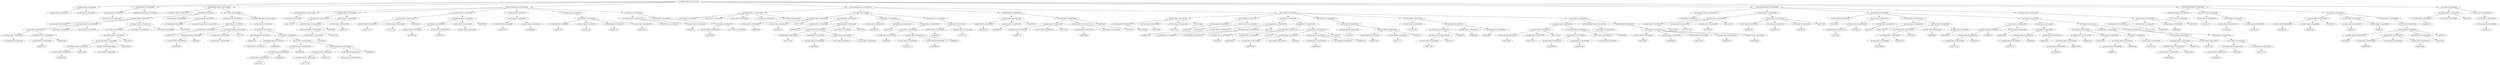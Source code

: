 strict digraph  {
<_ast.alias object at 0xa204e9a10>;
<_ast.alias object at 0xa204e9b50>;
<_ast.Import object at 0xa204e9ad0>;
<_ast.Store object at 0x10295c290>;
<_ast.Name object at 0xa204e9bd0>;
<_ast.NameConstant object at 0xa204e9b10>;
<_ast.Assign object at 0xa204e9a90>;
<_ast.arguments object at 0xa1a23e350>;
<_ast.And object at 0x10295ca90>;
<_ast.Load object at 0x10295c1d0>;
<_ast.Name object at 0xa204e9c10>;
<_ast.Name object at 0xa204e9c90>;
Load5509137;
<_ast.Attribute object at 0xa204e9d50>;
Load3622400;
<_ast.Call object at 0xa204e9cd0>;
<_ast.Gt object at 0x102961d90>;
<_ast.Num object at 0xa204e9dd0>;
<_ast.Compare object at 0xa204e9b90>;
<_ast.Name object at 0xa204e9e10>;
Load7086364;
<_ast.Attribute object at 0xa204e9ed0>;
Load1358746;
<_ast.Num object at 0xa204e9e90>;
<_ast.Index object at 0xa204e9f50>;
<_ast.Subscript object at 0xa204e9d90>;
Load7289950;
<_ast.Attribute object at 0xa204e9e50>;
Load2242634;
<_ast.Call object at 0xa204e9d10>;
<_ast.Eq object at 0x102961a90>;
<_ast.Str object at 0xa204e9fd0>;
<_ast.Compare object at 0xa26a51510>;
<_ast.BoolOp object at 0xa204e9c50>;
<_ast.Global object at 0xa1be944d0>;
<_ast.Name object at 0xa204e9f90>;
Store2042259;
<_ast.NameConstant object at 0xa2c513f50>;
<_ast.Assign object at 0xa204e9f10>;
<_ast.If object at 0xa1a22f550>;
<_ast.Name object at 0xa204cbf10>;
Load6613221;
<_ast.Name object at 0xa204cbe10>;
Load2958040;
<_ast.Attribute object at 0xa204cbe50>;
Load26399;
<_ast.Num object at 0xa204cbd90>;
<_ast.Index object at 0xa204cbdd0>;
<_ast.Subscript object at 0xa204cbe90>;
Load207739;
<_ast.Call object at 0xa204cbf50>;
<_ast.Expr object at 0xa204cbf90>;
<_ast.Name object at 0xa204cbcd0>;
Load6129339;
<_ast.Str object at 0xa204cbc10>;
<_ast.Attribute object at 0xa204cbc50>;
Load6886626;
<_ast.Name object at 0xa204cbb10>;
Load8124073;
<_ast.Attribute object at 0xa204cbb50>;
Load6868259;
<_ast.Attribute object at 0xa204cbb90>;
Load5653368;
<_ast.Name object at 0xa204cba50>;
Load7710792;
<_ast.Attribute object at 0xa204cba90>;
Load6362731;
<_ast.Num object at 0xa204cb990>;
<_ast.Index object at 0xa204cba10>;
<_ast.Subscript object at 0xa204cbad0>;
Load660845;
<_ast.Call object at 0xa204cbbd0>;
<_ast.Call object at 0xa204cbc90>;
<_ast.Call object at 0xa204cbd10>;
<_ast.Expr object at 0xa204cbd50>;
<_ast.ExceptHandler object at 0xa19173490>;
<_ast.Try object at 0xa204cbfd0>;
<_ast.FunctionDef object at 0xa1979bd90>;
<_ast.arg object at 0xa1780f490>;
<_ast.arguments object at 0xa1b707850>;
<_ast.Name object at 0xa204cb910>;
Store176978;
<_ast.Name object at 0xa204cb810>;
Load7069336;
<_ast.Attribute object at 0xa204cb850>;
Load3647500;
<_ast.Attribute object at 0xa204cb890>;
Load100489;
<_ast.Name object at 0xa204cb7d0>;
Load6512507;
<_ast.Call object at 0xa204cb8d0>;
<_ast.Assign object at 0xa204cb950>;
<_ast.Name object at 0xa204cb710>;
Store2225147;
<_ast.Name object at 0xa204cb6d0>;
Store2210446;
<_ast.Tuple object at 0xa204cb750>;
Store8906168;
<_ast.Name object at 0xa204cb650>;
Load3208208;
<_ast.Name object at 0xa204cb610>;
Load4430576;
<_ast.Call object at 0xa204cb690>;
<_ast.Num object at 0xa204cb550>;
<_ast.Slice object at 0xa204cb590>;
<_ast.Subscript object at 0xa20a1af10>;
Load2595938;
<_ast.Assign object at 0xa204cb790>;
<_ast.Name object at 0xa204cb490>;
Load5050973;
<_ast.Name object at 0xa204cb450>;
Load6406908;
<_ast.Call object at 0xa204cb4d0>;
<_ast.Expr object at 0xa204cb510>;
<_ast.Name object at 0xa204cb390>;
Load4415231;
<_ast.Name object at 0xa204cb350>;
Load5151162;
<_ast.Name object at 0xa204cb310>;
Load6657757;
<_ast.Name object at 0xa204cb2d0>;
Load4316632;
<_ast.Call object at 0xa204cb3d0>;
<_ast.Expr object at 0xa204cb410>;
<_ast.Not object at 0x1029617d0>;
<_ast.Name object at 0xa204cb210>;
Load48076;
<_ast.UnaryOp object at 0xa204cb250>;
<_ast.Name object at 0xa204cb190>;
Load7329483;
<_ast.Str object at 0xa204cb150>;
<_ast.Call object at 0xa204cb1d0>;
<_ast.Expr object at 0xa16bfed10>;
<_ast.If object at 0xa204cb290>;
<_ast.FunctionDef object at 0xa16e07bd0>;
<_ast.arg object at 0xa204cb090>;
<_ast.arg object at 0xa204cb050>;
<_ast.arg object at 0xa204e2f90>;
<_ast.arg object at 0xa204e2450>;
<_ast.Str object at 0xa204e2f10>;
<_ast.arguments object at 0xa204cb0d0>;
<_ast.Name object at 0xa204e2f50>;
Load9882809;
<_ast.Name object at 0xa204e2e10>;
Load3504425;
<_ast.BoolOp object at 0xa204e2e90>;
And5925756;
<_ast.Name object at 0xa204e2d90>;
Store9950751;
<_ast.Name object at 0xa204e2dd0>;
Load1748184;
<_ast.Add object at 0x10295cc90>;
<_ast.Name object at 0xa204e2d50>;
Load3504834;
<_ast.Str object at 0xa204e2c10>;
<_ast.Str object at 0xa204e2cd0>;
<_ast.IfExp object at 0xa204e2c90>;
<_ast.BinOp object at 0xa204e2d10>;
<_ast.Str object at 0xa1735ead0>;
<_ast.BinOp object at 0xa204e2e50>;
Add5066355;
<_ast.Assign object at 0xa204e2ed0>;
<_ast.Name object at 0xa204e2c50>;
Store9341738;
<_ast.Name object at 0xa204e2b10>;
Load4072623;
<_ast.Name object at 0xa204e2b50>;
Load2486870;
<_ast.Name object at 0xa204e2ad0>;
Load9126017;
<_ast.Name object at 0xa204e2990>;
Load8588055;
<_ast.BinOp object at 0xa204e2a10>;
Add3386011;
<_ast.Call object at 0xa204e2a90>;
<_ast.Expr object at 0xa204e2bd0>;
<_ast.For object at 0xa204e2b90>;
<_ast.Name object at 0xa204e29d0>;
Load6034880;
<_ast.Name object at 0xa204e2850>;
Load9417182;
<_ast.Call object at 0xa204e2910>;
<_ast.Expr object at 0xa204e2a50>;
<_ast.If object at 0xa204e2fd0>;
<_ast.Name object at 0xa204e28d0>;
Store3954774;
<_ast.Name object at 0xa204e2750>;
Store6981847;
<_ast.Tuple object at 0xa204e27d0>;
Store6432467;
<_ast.Name object at 0xa204e2790>;
Load6207161;
<_ast.Str object at 0xa204e2650>;
<_ast.BinOp object at 0xa204e26d0>;
Add5319310;
<_ast.Name object at 0xa204e25d0>;
Load8158609;
<_ast.Str object at 0xa204e2690>;
<_ast.BinOp object at 0xa204e2710>;
Add7549139;
<_ast.Tuple object at 0xa204e2810>;
Load6979883;
<_ast.Assign object at 0xa204e2950>;
<_ast.Name object at 0xa204e2410>;
Store7859406;
<_ast.Name object at 0xa204e2590>;
Store9363381;
<_ast.Name object at 0xa204e2390>;
Store9728979;
<_ast.Tuple object at 0xa204e2610>;
Store7420099;
<_ast.Name object at 0xa204e2310>;
Load92144;
<_ast.Name object at 0xa204e23d0>;
Load3430035;
<_ast.Call object at 0xa204e2510>;
<_ast.Name object at 0xa204e2210>;
Load5667528;
<_ast.USub object at 0x102961950>;
<_ast.Num object at 0xa204e2190>;
<_ast.UnaryOp object at 0xa204e22d0>;
<_ast.Compare object at 0xa204e2350>;
Eq6572090;
<_ast.Name object at 0xa204e21d0>;
Store35960;
<_ast.Name object at 0xa204e2050>;
Store3586451;
<_ast.Tuple object at 0xa204e2110>;
Store35233;
<_ast.Name object at 0xa204e5f90>;
Load3455682;
<_ast.Str object at 0xa204e5f50>;
<_ast.BinOp object at 0xa204e5fd0>;
Add9609756;
<_ast.Name object at 0xa204e5ed0>;
Load6452456;
<_ast.Str object at 0xa204e5e90>;
<_ast.BinOp object at 0xa204e5f10>;
Add8356738;
<_ast.Tuple object at 0xa204e2150>;
Load8284575;
<_ast.Assign object at 0xa204e2250>;
<_ast.If object at 0xa204e2290>;
<_ast.Name object at 0xa204e5dd0>;
Load6579442;
<_ast.Name object at 0xa204e5d50>;
Load4767681;
<_ast.Name object at 0xa204e5d10>;
Load771157;
<_ast.BinOp object at 0xa204e5d90>;
Add5104317;
<_ast.Call object at 0xa204e5e10>;
<_ast.Expr object at 0xa204e5e50>;
<_ast.Name object at 0xa204e5c90>;
Store3925143;
<_ast.Name object at 0xa204e5b90>;
Load9171487;
<_ast.Attribute object at 0xa204e5bd0>;
Load5104011;
<_ast.Attribute object at 0xa204e5c10>;
Load9819815;
<_ast.Name object at 0xa204e5b50>;
Load9006939;
<_ast.Name object at 0xa204e5b10>;
Load8770858;
<_ast.Call object at 0xa204e5c50>;
<_ast.Assign object at 0xa204e5cd0>;
<_ast.Name object at 0xa204e5a10>;
Store4079597;
<_ast.Name object at 0xa204e59d0>;
Store5242754;
<_ast.Tuple object at 0xa204e5a50>;
Store7527735;
<_ast.Name object at 0xa204e5910>;
Load9389579;
<_ast.Name object at 0xa204e5890>;
Load9281499;
<_ast.Call object at 0xa204e5950>;
<_ast.Num object at 0xa204e5810>;
<_ast.Slice object at 0xa204e5850>;
<_ast.Subscript object at 0xa204e5990>;
Load9903080;
<_ast.Assign object at 0xa204e5a90>;
<_ast.Pass object at 0xa204e5790>;
<_ast.ExceptHandler object at 0xa204e57d0>;
<_ast.Name object at 0xa204e56d0>;
Load7163424;
<_ast.Name object at 0xa204e5690>;
Load9698385;
<_ast.Name object at 0xa204e5650>;
Load6770442;
<_ast.Name object at 0xa204e5610>;
Load8240915;
<_ast.Name object at 0xa204e55d0>;
Load6556797;
<_ast.Call object at 0xa204e5710>;
<_ast.Expr object at 0xa204e5750>;
<_ast.Try object at 0xa204e5ad0>;
<_ast.For object at 0xa204e2550>;
<_ast.FunctionDef object at 0xa204cb110>;
<_ast.arg object at 0xa204e5510>;
<_ast.arguments object at 0xa204e5550>;
<_ast.Name object at 0xa204e5450>;
Store1342903;
<_ast.Name object at 0xa204e5410>;
Store7837769;
<_ast.Name object at 0xa204e53d0>;
Store4229075;
<_ast.Tuple object at 0xa204e5490>;
Store2435374;
<_ast.List object at 0xa204e5350>;
Load3800258;
<_ast.List object at 0xa204e5310>;
Load1887718;
<_ast.List object at 0xa204e52d0>;
Load8045721;
<_ast.Tuple object at 0xa204e5390>;
Load1717444;
<_ast.Assign object at 0xa204e54d0>;
<_ast.Name object at 0xa204e5250>;
Store2616020;
<_ast.Name object at 0xa204e5190>;
Load301363;
<_ast.Attribute object at 0xa204e51d0>;
Load1062374;
<_ast.Name object at 0xa204e5150>;
Load522537;
<_ast.Call object at 0xa204e5210>;
<_ast.Name object at 0xa204e50d0>;
Store7789549;
<_ast.Name object at 0xa204ecf90>;
Load4598034;
<_ast.Attribute object at 0xa204ecfd0>;
Load3197778;
<_ast.Attribute object at 0xa204e5050>;
Load5610539;
<_ast.Name object at 0xa204ecf50>;
Load6006938;
<_ast.Name object at 0xa204ecf10>;
Load7994938;
<_ast.Call object at 0xa204e5090>;
<_ast.Assign object at 0xa204e5110>;
<_ast.Name object at 0xa204ecdd0>;
Load3474143;
<_ast.Attribute object at 0xa204ece10>;
Load3102472;
<_ast.Attribute object at 0xa204ece50>;
Load6495575;
<_ast.Name object at 0xa204ecd90>;
Load8613408;
<_ast.Call object at 0xa204ece90>;
<_ast.Name object at 0xa204ecc90>;
Load5307274;
<_ast.Attribute object at 0xa204eccd0>;
Load5682976;
<_ast.Name object at 0xa204ecc50>;
Load5382931;
<_ast.Call object at 0xa204ecd10>;
<_ast.Expr object at 0xa204ecd50>;
<_ast.Name object at 0xa204ecb10>;
Load9463731;
<_ast.Attribute object at 0xa204ecb50>;
Load1955482;
<_ast.Attribute object at 0xa204ecb90>;
Load5891549;
<_ast.Name object at 0xa204ecad0>;
Load4201203;
<_ast.Call object at 0xa204ecbd0>;
<_ast.Name object at 0xa204ec9d0>;
Load86338;
<_ast.Attribute object at 0xa204eca10>;
Load4682055;
<_ast.Name object at 0xa204ec990>;
Load5911044;
<_ast.Call object at 0xa204eca50>;
<_ast.Expr object at 0xa204eca90>;
<_ast.Name object at 0xa204ec850>;
Load6187993;
<_ast.Attribute object at 0xa204ec890>;
Load2124316;
<_ast.Attribute object at 0xa204ec8d0>;
Load1072154;
<_ast.Name object at 0xa204ec810>;
Load8517102;
<_ast.Call object at 0xa204ec910>;
<_ast.Name object at 0xa204ec710>;
Load5869572;
<_ast.Attribute object at 0xa204ec750>;
Load7161007;
<_ast.Name object at 0xa204ec6d0>;
Load4270214;
<_ast.Call object at 0xa204ec790>;
<_ast.Expr object at 0xa204ec7d0>;
<_ast.If object at 0xa204ec950>;
<_ast.If object at 0xa204ecc10>;
<_ast.If object at 0xa204eced0>;
<_ast.For object at 0xa204e5290>;
<_ast.Name object at 0xa204ec610>;
Load714931;
<_ast.Name object at 0xa204ec5d0>;
Load6818406;
<_ast.Name object at 0xa204ec590>;
Load965099;
<_ast.Tuple object at 0xa204ec650>;
Load8256846;
<_ast.Return object at 0xa204ec690>;
<_ast.FunctionDef object at 0xa204e5590>;
<_ast.arg object at 0xa204ec4d0>;
<_ast.arguments object at 0xa204ec510>;
<_ast.Name object at 0xa204ec450>;
Store6333770;
<_ast.Name object at 0xa204ec3d0>;
Load1805467;
<_ast.Name object at 0xa204ec390>;
Load5925921;
<_ast.Call object at 0xa204ec410>;
<_ast.Assign object at 0xa204ec490>;
<_ast.Name object at 0xa204e9990>;
Store5699344;
<_ast.Name object at 0xa204e99d0>;
Store7924967;
<_ast.Tuple object at 0xa204e9a50>;
Store9854604;
<_ast.Name object at 0xa204e9950>;
Load848251;
<_ast.Name object at 0xa204e9850>;
Load6978541;
<_ast.Call object at 0xa204e9910>;
<_ast.Name object at 0xa204e9750>;
Load3263888;
<_ast.Name object at 0xa204e96d0>;
Load8595949;
<_ast.Sub object at 0x10295cd50>;
<_ast.Name object at 0xa204e9710>;
Load6154006;
<_ast.BinOp object at 0xa204e9790>;
<_ast.Name object at 0xa204e9650>;
Load725495;
<_ast.Tuple object at 0xa204e9810>;
Load6349710;
<_ast.Yield object at 0xa204e97d0>;
<_ast.Expr object at 0xa204e9890>;
<_ast.For object at 0xa1735ecd0>;
<_ast.FunctionDef object at 0xa204ec550>;
<_ast.Name object at 0xa204e9610>;
Load6842758;
<_ast.Str object at 0xa204e9510>;
<_ast.Compare object at 0xa204e95d0>;
Eq6447348;
<_ast.Name object at 0xa204e94d0>;
Load3675775;
<_ast.Call object at 0xa204e9490>;
<_ast.Expr object at 0xa204e9550>;
<_ast.If object at 0xa204e9690>;
<_ast.Module object at 0xa191722d0>;
<_ast.Import object at 0xa204e9ad0> -> <_ast.alias object at 0xa204e9a10>;
<_ast.Import object at 0xa204e9ad0> -> <_ast.alias object at 0xa204e9b50>;
<_ast.Name object at 0xa204e9bd0> -> <_ast.Store object at 0x10295c290>;
<_ast.Assign object at 0xa204e9a90> -> <_ast.Name object at 0xa204e9bd0>;
<_ast.Assign object at 0xa204e9a90> -> <_ast.NameConstant object at 0xa204e9b10>;
<_ast.Name object at 0xa204e9c10> -> <_ast.Load object at 0x10295c1d0>;
<_ast.Name object at 0xa204e9c90> -> Load5509137;
<_ast.Attribute object at 0xa204e9d50> -> <_ast.Name object at 0xa204e9c90>;
<_ast.Attribute object at 0xa204e9d50> -> Load3622400;
<_ast.Call object at 0xa204e9cd0> -> <_ast.Name object at 0xa204e9c10>;
<_ast.Call object at 0xa204e9cd0> -> <_ast.Attribute object at 0xa204e9d50>;
<_ast.Compare object at 0xa204e9b90> -> <_ast.Call object at 0xa204e9cd0>;
<_ast.Compare object at 0xa204e9b90> -> <_ast.Gt object at 0x102961d90>;
<_ast.Compare object at 0xa204e9b90> -> <_ast.Num object at 0xa204e9dd0>;
<_ast.Name object at 0xa204e9e10> -> Load7086364;
<_ast.Attribute object at 0xa204e9ed0> -> <_ast.Name object at 0xa204e9e10>;
<_ast.Attribute object at 0xa204e9ed0> -> Load1358746;
<_ast.Index object at 0xa204e9f50> -> <_ast.Num object at 0xa204e9e90>;
<_ast.Subscript object at 0xa204e9d90> -> <_ast.Attribute object at 0xa204e9ed0>;
<_ast.Subscript object at 0xa204e9d90> -> <_ast.Index object at 0xa204e9f50>;
<_ast.Subscript object at 0xa204e9d90> -> Load7289950;
<_ast.Attribute object at 0xa204e9e50> -> <_ast.Subscript object at 0xa204e9d90>;
<_ast.Attribute object at 0xa204e9e50> -> Load2242634;
<_ast.Call object at 0xa204e9d10> -> <_ast.Attribute object at 0xa204e9e50>;
<_ast.Compare object at 0xa26a51510> -> <_ast.Call object at 0xa204e9d10>;
<_ast.Compare object at 0xa26a51510> -> <_ast.Eq object at 0x102961a90>;
<_ast.Compare object at 0xa26a51510> -> <_ast.Str object at 0xa204e9fd0>;
<_ast.BoolOp object at 0xa204e9c50> -> <_ast.And object at 0x10295ca90>;
<_ast.BoolOp object at 0xa204e9c50> -> <_ast.Compare object at 0xa204e9b90>;
<_ast.BoolOp object at 0xa204e9c50> -> <_ast.Compare object at 0xa26a51510>;
<_ast.Name object at 0xa204e9f90> -> Store2042259;
<_ast.Assign object at 0xa204e9f10> -> <_ast.Name object at 0xa204e9f90>;
<_ast.Assign object at 0xa204e9f10> -> <_ast.NameConstant object at 0xa2c513f50>;
<_ast.If object at 0xa1a22f550> -> <_ast.BoolOp object at 0xa204e9c50>;
<_ast.If object at 0xa1a22f550> -> <_ast.Global object at 0xa1be944d0>;
<_ast.If object at 0xa1a22f550> -> <_ast.Assign object at 0xa204e9f10>;
<_ast.Name object at 0xa204cbf10> -> Load6613221;
<_ast.Name object at 0xa204cbe10> -> Load2958040;
<_ast.Attribute object at 0xa204cbe50> -> <_ast.Name object at 0xa204cbe10>;
<_ast.Attribute object at 0xa204cbe50> -> Load26399;
<_ast.Index object at 0xa204cbdd0> -> <_ast.Num object at 0xa204cbd90>;
<_ast.Subscript object at 0xa204cbe90> -> <_ast.Attribute object at 0xa204cbe50>;
<_ast.Subscript object at 0xa204cbe90> -> <_ast.Index object at 0xa204cbdd0>;
<_ast.Subscript object at 0xa204cbe90> -> Load207739;
<_ast.Call object at 0xa204cbf50> -> <_ast.Name object at 0xa204cbf10>;
<_ast.Call object at 0xa204cbf50> -> <_ast.Subscript object at 0xa204cbe90>;
<_ast.Expr object at 0xa204cbf90> -> <_ast.Call object at 0xa204cbf50>;
<_ast.Name object at 0xa204cbcd0> -> Load6129339;
<_ast.Attribute object at 0xa204cbc50> -> <_ast.Str object at 0xa204cbc10>;
<_ast.Attribute object at 0xa204cbc50> -> Load6886626;
<_ast.Name object at 0xa204cbb10> -> Load8124073;
<_ast.Attribute object at 0xa204cbb50> -> <_ast.Name object at 0xa204cbb10>;
<_ast.Attribute object at 0xa204cbb50> -> Load6868259;
<_ast.Attribute object at 0xa204cbb90> -> <_ast.Attribute object at 0xa204cbb50>;
<_ast.Attribute object at 0xa204cbb90> -> Load5653368;
<_ast.Name object at 0xa204cba50> -> Load7710792;
<_ast.Attribute object at 0xa204cba90> -> <_ast.Name object at 0xa204cba50>;
<_ast.Attribute object at 0xa204cba90> -> Load6362731;
<_ast.Index object at 0xa204cba10> -> <_ast.Num object at 0xa204cb990>;
<_ast.Subscript object at 0xa204cbad0> -> <_ast.Attribute object at 0xa204cba90>;
<_ast.Subscript object at 0xa204cbad0> -> <_ast.Index object at 0xa204cba10>;
<_ast.Subscript object at 0xa204cbad0> -> Load660845;
<_ast.Call object at 0xa204cbbd0> -> <_ast.Attribute object at 0xa204cbb90>;
<_ast.Call object at 0xa204cbbd0> -> <_ast.Subscript object at 0xa204cbad0>;
<_ast.Call object at 0xa204cbc90> -> <_ast.Attribute object at 0xa204cbc50>;
<_ast.Call object at 0xa204cbc90> -> <_ast.Call object at 0xa204cbbd0>;
<_ast.Call object at 0xa204cbd10> -> <_ast.Name object at 0xa204cbcd0>;
<_ast.Call object at 0xa204cbd10> -> <_ast.Call object at 0xa204cbc90>;
<_ast.Expr object at 0xa204cbd50> -> <_ast.Call object at 0xa204cbd10>;
<_ast.ExceptHandler object at 0xa19173490> -> <_ast.Expr object at 0xa204cbd50>;
<_ast.Try object at 0xa204cbfd0> -> <_ast.Expr object at 0xa204cbf90>;
<_ast.Try object at 0xa204cbfd0> -> <_ast.ExceptHandler object at 0xa19173490>;
<_ast.FunctionDef object at 0xa1979bd90> -> <_ast.arguments object at 0xa1a23e350>;
<_ast.FunctionDef object at 0xa1979bd90> -> <_ast.If object at 0xa1a22f550>;
<_ast.FunctionDef object at 0xa1979bd90> -> <_ast.Try object at 0xa204cbfd0>;
<_ast.arguments object at 0xa1b707850> -> <_ast.arg object at 0xa1780f490>;
<_ast.Name object at 0xa204cb910> -> Store176978;
<_ast.Name object at 0xa204cb810> -> Load7069336;
<_ast.Attribute object at 0xa204cb850> -> <_ast.Name object at 0xa204cb810>;
<_ast.Attribute object at 0xa204cb850> -> Load3647500;
<_ast.Attribute object at 0xa204cb890> -> <_ast.Attribute object at 0xa204cb850>;
<_ast.Attribute object at 0xa204cb890> -> Load100489;
<_ast.Name object at 0xa204cb7d0> -> Load6512507;
<_ast.Call object at 0xa204cb8d0> -> <_ast.Attribute object at 0xa204cb890>;
<_ast.Call object at 0xa204cb8d0> -> <_ast.Name object at 0xa204cb7d0>;
<_ast.Assign object at 0xa204cb950> -> <_ast.Name object at 0xa204cb910>;
<_ast.Assign object at 0xa204cb950> -> <_ast.Call object at 0xa204cb8d0>;
<_ast.Name object at 0xa204cb710> -> Store2225147;
<_ast.Name object at 0xa204cb6d0> -> Store2210446;
<_ast.Tuple object at 0xa204cb750> -> <_ast.Name object at 0xa204cb710>;
<_ast.Tuple object at 0xa204cb750> -> <_ast.Name object at 0xa204cb6d0>;
<_ast.Tuple object at 0xa204cb750> -> Store8906168;
<_ast.Name object at 0xa204cb650> -> Load3208208;
<_ast.Name object at 0xa204cb610> -> Load4430576;
<_ast.Call object at 0xa204cb690> -> <_ast.Name object at 0xa204cb650>;
<_ast.Call object at 0xa204cb690> -> <_ast.Name object at 0xa204cb610>;
<_ast.Slice object at 0xa204cb590> -> <_ast.Num object at 0xa204cb550>;
<_ast.Subscript object at 0xa20a1af10> -> <_ast.Call object at 0xa204cb690>;
<_ast.Subscript object at 0xa20a1af10> -> <_ast.Slice object at 0xa204cb590>;
<_ast.Subscript object at 0xa20a1af10> -> Load2595938;
<_ast.Assign object at 0xa204cb790> -> <_ast.Tuple object at 0xa204cb750>;
<_ast.Assign object at 0xa204cb790> -> <_ast.Subscript object at 0xa20a1af10>;
<_ast.Name object at 0xa204cb490> -> Load5050973;
<_ast.Name object at 0xa204cb450> -> Load6406908;
<_ast.Call object at 0xa204cb4d0> -> <_ast.Name object at 0xa204cb490>;
<_ast.Call object at 0xa204cb4d0> -> <_ast.Name object at 0xa204cb450>;
<_ast.Expr object at 0xa204cb510> -> <_ast.Call object at 0xa204cb4d0>;
<_ast.Name object at 0xa204cb390> -> Load4415231;
<_ast.Name object at 0xa204cb350> -> Load5151162;
<_ast.Name object at 0xa204cb310> -> Load6657757;
<_ast.Name object at 0xa204cb2d0> -> Load4316632;
<_ast.Call object at 0xa204cb3d0> -> <_ast.Name object at 0xa204cb390>;
<_ast.Call object at 0xa204cb3d0> -> <_ast.Name object at 0xa204cb350>;
<_ast.Call object at 0xa204cb3d0> -> <_ast.Name object at 0xa204cb310>;
<_ast.Call object at 0xa204cb3d0> -> <_ast.Name object at 0xa204cb2d0>;
<_ast.Expr object at 0xa204cb410> -> <_ast.Call object at 0xa204cb3d0>;
<_ast.Name object at 0xa204cb210> -> Load48076;
<_ast.UnaryOp object at 0xa204cb250> -> <_ast.Not object at 0x1029617d0>;
<_ast.UnaryOp object at 0xa204cb250> -> <_ast.Name object at 0xa204cb210>;
<_ast.Name object at 0xa204cb190> -> Load7329483;
<_ast.Call object at 0xa204cb1d0> -> <_ast.Name object at 0xa204cb190>;
<_ast.Call object at 0xa204cb1d0> -> <_ast.Str object at 0xa204cb150>;
<_ast.Expr object at 0xa16bfed10> -> <_ast.Call object at 0xa204cb1d0>;
<_ast.If object at 0xa204cb290> -> <_ast.UnaryOp object at 0xa204cb250>;
<_ast.If object at 0xa204cb290> -> <_ast.Expr object at 0xa16bfed10>;
<_ast.FunctionDef object at 0xa16e07bd0> -> <_ast.arguments object at 0xa1b707850>;
<_ast.FunctionDef object at 0xa16e07bd0> -> <_ast.Assign object at 0xa204cb950>;
<_ast.FunctionDef object at 0xa16e07bd0> -> <_ast.Assign object at 0xa204cb790>;
<_ast.FunctionDef object at 0xa16e07bd0> -> <_ast.Expr object at 0xa204cb510>;
<_ast.FunctionDef object at 0xa16e07bd0> -> <_ast.Expr object at 0xa204cb410>;
<_ast.FunctionDef object at 0xa16e07bd0> -> <_ast.If object at 0xa204cb290>;
<_ast.arguments object at 0xa204cb0d0> -> <_ast.arg object at 0xa204cb090>;
<_ast.arguments object at 0xa204cb0d0> -> <_ast.arg object at 0xa204cb050>;
<_ast.arguments object at 0xa204cb0d0> -> <_ast.arg object at 0xa204e2f90>;
<_ast.arguments object at 0xa204cb0d0> -> <_ast.arg object at 0xa204e2450>;
<_ast.arguments object at 0xa204cb0d0> -> <_ast.Str object at 0xa204e2f10>;
<_ast.Name object at 0xa204e2f50> -> Load9882809;
<_ast.Name object at 0xa204e2e10> -> Load3504425;
<_ast.BoolOp object at 0xa204e2e90> -> And5925756;
<_ast.BoolOp object at 0xa204e2e90> -> <_ast.Name object at 0xa204e2f50>;
<_ast.BoolOp object at 0xa204e2e90> -> <_ast.Name object at 0xa204e2e10>;
<_ast.Name object at 0xa204e2d90> -> Store9950751;
<_ast.Name object at 0xa204e2dd0> -> Load1748184;
<_ast.Name object at 0xa204e2d50> -> Load3504834;
<_ast.IfExp object at 0xa204e2c90> -> <_ast.Name object at 0xa204e2d50>;
<_ast.IfExp object at 0xa204e2c90> -> <_ast.Str object at 0xa204e2c10>;
<_ast.IfExp object at 0xa204e2c90> -> <_ast.Str object at 0xa204e2cd0>;
<_ast.BinOp object at 0xa204e2d10> -> <_ast.Name object at 0xa204e2dd0>;
<_ast.BinOp object at 0xa204e2d10> -> <_ast.Add object at 0x10295cc90>;
<_ast.BinOp object at 0xa204e2d10> -> <_ast.IfExp object at 0xa204e2c90>;
<_ast.BinOp object at 0xa204e2e50> -> <_ast.BinOp object at 0xa204e2d10>;
<_ast.BinOp object at 0xa204e2e50> -> Add5066355;
<_ast.BinOp object at 0xa204e2e50> -> <_ast.Str object at 0xa1735ead0>;
<_ast.Assign object at 0xa204e2ed0> -> <_ast.Name object at 0xa204e2d90>;
<_ast.Assign object at 0xa204e2ed0> -> <_ast.BinOp object at 0xa204e2e50>;
<_ast.Name object at 0xa204e2c50> -> Store9341738;
<_ast.Name object at 0xa204e2b10> -> Load4072623;
<_ast.Name object at 0xa204e2b50> -> Load2486870;
<_ast.Name object at 0xa204e2ad0> -> Load9126017;
<_ast.Name object at 0xa204e2990> -> Load8588055;
<_ast.BinOp object at 0xa204e2a10> -> <_ast.Name object at 0xa204e2ad0>;
<_ast.BinOp object at 0xa204e2a10> -> Add3386011;
<_ast.BinOp object at 0xa204e2a10> -> <_ast.Name object at 0xa204e2990>;
<_ast.Call object at 0xa204e2a90> -> <_ast.Name object at 0xa204e2b50>;
<_ast.Call object at 0xa204e2a90> -> <_ast.BinOp object at 0xa204e2a10>;
<_ast.Expr object at 0xa204e2bd0> -> <_ast.Call object at 0xa204e2a90>;
<_ast.For object at 0xa204e2b90> -> <_ast.Name object at 0xa204e2c50>;
<_ast.For object at 0xa204e2b90> -> <_ast.Name object at 0xa204e2b10>;
<_ast.For object at 0xa204e2b90> -> <_ast.Expr object at 0xa204e2bd0>;
<_ast.Name object at 0xa204e29d0> -> Load6034880;
<_ast.Name object at 0xa204e2850> -> Load9417182;
<_ast.Call object at 0xa204e2910> -> <_ast.Name object at 0xa204e29d0>;
<_ast.Call object at 0xa204e2910> -> <_ast.Name object at 0xa204e2850>;
<_ast.Expr object at 0xa204e2a50> -> <_ast.Call object at 0xa204e2910>;
<_ast.If object at 0xa204e2fd0> -> <_ast.BoolOp object at 0xa204e2e90>;
<_ast.If object at 0xa204e2fd0> -> <_ast.Assign object at 0xa204e2ed0>;
<_ast.If object at 0xa204e2fd0> -> <_ast.For object at 0xa204e2b90>;
<_ast.If object at 0xa204e2fd0> -> <_ast.Expr object at 0xa204e2a50>;
<_ast.Name object at 0xa204e28d0> -> Store3954774;
<_ast.Name object at 0xa204e2750> -> Store6981847;
<_ast.Tuple object at 0xa204e27d0> -> <_ast.Name object at 0xa204e28d0>;
<_ast.Tuple object at 0xa204e27d0> -> <_ast.Name object at 0xa204e2750>;
<_ast.Tuple object at 0xa204e27d0> -> Store6432467;
<_ast.Name object at 0xa204e2790> -> Load6207161;
<_ast.BinOp object at 0xa204e26d0> -> <_ast.Name object at 0xa204e2790>;
<_ast.BinOp object at 0xa204e26d0> -> Add5319310;
<_ast.BinOp object at 0xa204e26d0> -> <_ast.Str object at 0xa204e2650>;
<_ast.Name object at 0xa204e25d0> -> Load8158609;
<_ast.BinOp object at 0xa204e2710> -> <_ast.Name object at 0xa204e25d0>;
<_ast.BinOp object at 0xa204e2710> -> Add7549139;
<_ast.BinOp object at 0xa204e2710> -> <_ast.Str object at 0xa204e2690>;
<_ast.Tuple object at 0xa204e2810> -> <_ast.BinOp object at 0xa204e26d0>;
<_ast.Tuple object at 0xa204e2810> -> <_ast.BinOp object at 0xa204e2710>;
<_ast.Tuple object at 0xa204e2810> -> Load6979883;
<_ast.Assign object at 0xa204e2950> -> <_ast.Tuple object at 0xa204e27d0>;
<_ast.Assign object at 0xa204e2950> -> <_ast.Tuple object at 0xa204e2810>;
<_ast.Name object at 0xa204e2410> -> Store7859406;
<_ast.Name object at 0xa204e2590> -> Store9363381;
<_ast.Name object at 0xa204e2390> -> Store9728979;
<_ast.Tuple object at 0xa204e2610> -> <_ast.Name object at 0xa204e2410>;
<_ast.Tuple object at 0xa204e2610> -> <_ast.Name object at 0xa204e2590>;
<_ast.Tuple object at 0xa204e2610> -> <_ast.Name object at 0xa204e2390>;
<_ast.Tuple object at 0xa204e2610> -> Store7420099;
<_ast.Name object at 0xa204e2310> -> Load92144;
<_ast.Name object at 0xa204e23d0> -> Load3430035;
<_ast.Call object at 0xa204e2510> -> <_ast.Name object at 0xa204e2310>;
<_ast.Call object at 0xa204e2510> -> <_ast.Name object at 0xa204e23d0>;
<_ast.Name object at 0xa204e2210> -> Load5667528;
<_ast.UnaryOp object at 0xa204e22d0> -> <_ast.USub object at 0x102961950>;
<_ast.UnaryOp object at 0xa204e22d0> -> <_ast.Num object at 0xa204e2190>;
<_ast.Compare object at 0xa204e2350> -> <_ast.Name object at 0xa204e2210>;
<_ast.Compare object at 0xa204e2350> -> Eq6572090;
<_ast.Compare object at 0xa204e2350> -> <_ast.UnaryOp object at 0xa204e22d0>;
<_ast.Name object at 0xa204e21d0> -> Store35960;
<_ast.Name object at 0xa204e2050> -> Store3586451;
<_ast.Tuple object at 0xa204e2110> -> <_ast.Name object at 0xa204e21d0>;
<_ast.Tuple object at 0xa204e2110> -> <_ast.Name object at 0xa204e2050>;
<_ast.Tuple object at 0xa204e2110> -> Store35233;
<_ast.Name object at 0xa204e5f90> -> Load3455682;
<_ast.BinOp object at 0xa204e5fd0> -> <_ast.Name object at 0xa204e5f90>;
<_ast.BinOp object at 0xa204e5fd0> -> Add9609756;
<_ast.BinOp object at 0xa204e5fd0> -> <_ast.Str object at 0xa204e5f50>;
<_ast.Name object at 0xa204e5ed0> -> Load6452456;
<_ast.BinOp object at 0xa204e5f10> -> <_ast.Name object at 0xa204e5ed0>;
<_ast.BinOp object at 0xa204e5f10> -> Add8356738;
<_ast.BinOp object at 0xa204e5f10> -> <_ast.Str object at 0xa204e5e90>;
<_ast.Tuple object at 0xa204e2150> -> <_ast.BinOp object at 0xa204e5fd0>;
<_ast.Tuple object at 0xa204e2150> -> <_ast.BinOp object at 0xa204e5f10>;
<_ast.Tuple object at 0xa204e2150> -> Load8284575;
<_ast.Assign object at 0xa204e2250> -> <_ast.Tuple object at 0xa204e2110>;
<_ast.Assign object at 0xa204e2250> -> <_ast.Tuple object at 0xa204e2150>;
<_ast.If object at 0xa204e2290> -> <_ast.Compare object at 0xa204e2350>;
<_ast.If object at 0xa204e2290> -> <_ast.Assign object at 0xa204e2250>;
<_ast.Name object at 0xa204e5dd0> -> Load6579442;
<_ast.Name object at 0xa204e5d50> -> Load4767681;
<_ast.Name object at 0xa204e5d10> -> Load771157;
<_ast.BinOp object at 0xa204e5d90> -> <_ast.Name object at 0xa204e5d50>;
<_ast.BinOp object at 0xa204e5d90> -> Add5104317;
<_ast.BinOp object at 0xa204e5d90> -> <_ast.Name object at 0xa204e5d10>;
<_ast.Call object at 0xa204e5e10> -> <_ast.Name object at 0xa204e5dd0>;
<_ast.Call object at 0xa204e5e10> -> <_ast.BinOp object at 0xa204e5d90>;
<_ast.Expr object at 0xa204e5e50> -> <_ast.Call object at 0xa204e5e10>;
<_ast.Name object at 0xa204e5c90> -> Store3925143;
<_ast.Name object at 0xa204e5b90> -> Load9171487;
<_ast.Attribute object at 0xa204e5bd0> -> <_ast.Name object at 0xa204e5b90>;
<_ast.Attribute object at 0xa204e5bd0> -> Load5104011;
<_ast.Attribute object at 0xa204e5c10> -> <_ast.Attribute object at 0xa204e5bd0>;
<_ast.Attribute object at 0xa204e5c10> -> Load9819815;
<_ast.Name object at 0xa204e5b50> -> Load9006939;
<_ast.Name object at 0xa204e5b10> -> Load8770858;
<_ast.Call object at 0xa204e5c50> -> <_ast.Attribute object at 0xa204e5c10>;
<_ast.Call object at 0xa204e5c50> -> <_ast.Name object at 0xa204e5b50>;
<_ast.Call object at 0xa204e5c50> -> <_ast.Name object at 0xa204e5b10>;
<_ast.Assign object at 0xa204e5cd0> -> <_ast.Name object at 0xa204e5c90>;
<_ast.Assign object at 0xa204e5cd0> -> <_ast.Call object at 0xa204e5c50>;
<_ast.Name object at 0xa204e5a10> -> Store4079597;
<_ast.Name object at 0xa204e59d0> -> Store5242754;
<_ast.Tuple object at 0xa204e5a50> -> <_ast.Name object at 0xa204e5a10>;
<_ast.Tuple object at 0xa204e5a50> -> <_ast.Name object at 0xa204e59d0>;
<_ast.Tuple object at 0xa204e5a50> -> Store7527735;
<_ast.Name object at 0xa204e5910> -> Load9389579;
<_ast.Name object at 0xa204e5890> -> Load9281499;
<_ast.Call object at 0xa204e5950> -> <_ast.Name object at 0xa204e5910>;
<_ast.Call object at 0xa204e5950> -> <_ast.Name object at 0xa204e5890>;
<_ast.Slice object at 0xa204e5850> -> <_ast.Num object at 0xa204e5810>;
<_ast.Subscript object at 0xa204e5990> -> <_ast.Call object at 0xa204e5950>;
<_ast.Subscript object at 0xa204e5990> -> <_ast.Slice object at 0xa204e5850>;
<_ast.Subscript object at 0xa204e5990> -> Load9903080;
<_ast.Assign object at 0xa204e5a90> -> <_ast.Tuple object at 0xa204e5a50>;
<_ast.Assign object at 0xa204e5a90> -> <_ast.Subscript object at 0xa204e5990>;
<_ast.ExceptHandler object at 0xa204e57d0> -> <_ast.Pass object at 0xa204e5790>;
<_ast.Name object at 0xa204e56d0> -> Load7163424;
<_ast.Name object at 0xa204e5690> -> Load9698385;
<_ast.Name object at 0xa204e5650> -> Load6770442;
<_ast.Name object at 0xa204e5610> -> Load8240915;
<_ast.Name object at 0xa204e55d0> -> Load6556797;
<_ast.Call object at 0xa204e5710> -> <_ast.Name object at 0xa204e56d0>;
<_ast.Call object at 0xa204e5710> -> <_ast.Name object at 0xa204e5690>;
<_ast.Call object at 0xa204e5710> -> <_ast.Name object at 0xa204e5650>;
<_ast.Call object at 0xa204e5710> -> <_ast.Name object at 0xa204e5610>;
<_ast.Call object at 0xa204e5710> -> <_ast.Name object at 0xa204e55d0>;
<_ast.Expr object at 0xa204e5750> -> <_ast.Call object at 0xa204e5710>;
<_ast.Try object at 0xa204e5ad0> -> <_ast.Assign object at 0xa204e5a90>;
<_ast.Try object at 0xa204e5ad0> -> <_ast.ExceptHandler object at 0xa204e57d0>;
<_ast.Try object at 0xa204e5ad0> -> <_ast.Expr object at 0xa204e5750>;
<_ast.For object at 0xa204e2550> -> <_ast.Tuple object at 0xa204e2610>;
<_ast.For object at 0xa204e2550> -> <_ast.Call object at 0xa204e2510>;
<_ast.For object at 0xa204e2550> -> <_ast.If object at 0xa204e2290>;
<_ast.For object at 0xa204e2550> -> <_ast.Expr object at 0xa204e5e50>;
<_ast.For object at 0xa204e2550> -> <_ast.Assign object at 0xa204e5cd0>;
<_ast.For object at 0xa204e2550> -> <_ast.Try object at 0xa204e5ad0>;
<_ast.FunctionDef object at 0xa204cb110> -> <_ast.arguments object at 0xa204cb0d0>;
<_ast.FunctionDef object at 0xa204cb110> -> <_ast.If object at 0xa204e2fd0>;
<_ast.FunctionDef object at 0xa204cb110> -> <_ast.Assign object at 0xa204e2950>;
<_ast.FunctionDef object at 0xa204cb110> -> <_ast.For object at 0xa204e2550>;
<_ast.arguments object at 0xa204e5550> -> <_ast.arg object at 0xa204e5510>;
<_ast.Name object at 0xa204e5450> -> Store1342903;
<_ast.Name object at 0xa204e5410> -> Store7837769;
<_ast.Name object at 0xa204e53d0> -> Store4229075;
<_ast.Tuple object at 0xa204e5490> -> <_ast.Name object at 0xa204e5450>;
<_ast.Tuple object at 0xa204e5490> -> <_ast.Name object at 0xa204e5410>;
<_ast.Tuple object at 0xa204e5490> -> <_ast.Name object at 0xa204e53d0>;
<_ast.Tuple object at 0xa204e5490> -> Store2435374;
<_ast.List object at 0xa204e5350> -> Load3800258;
<_ast.List object at 0xa204e5310> -> Load1887718;
<_ast.List object at 0xa204e52d0> -> Load8045721;
<_ast.Tuple object at 0xa204e5390> -> <_ast.List object at 0xa204e5350>;
<_ast.Tuple object at 0xa204e5390> -> <_ast.List object at 0xa204e5310>;
<_ast.Tuple object at 0xa204e5390> -> <_ast.List object at 0xa204e52d0>;
<_ast.Tuple object at 0xa204e5390> -> Load1717444;
<_ast.Assign object at 0xa204e54d0> -> <_ast.Tuple object at 0xa204e5490>;
<_ast.Assign object at 0xa204e54d0> -> <_ast.Tuple object at 0xa204e5390>;
<_ast.Name object at 0xa204e5250> -> Store2616020;
<_ast.Name object at 0xa204e5190> -> Load301363;
<_ast.Attribute object at 0xa204e51d0> -> <_ast.Name object at 0xa204e5190>;
<_ast.Attribute object at 0xa204e51d0> -> Load1062374;
<_ast.Name object at 0xa204e5150> -> Load522537;
<_ast.Call object at 0xa204e5210> -> <_ast.Attribute object at 0xa204e51d0>;
<_ast.Call object at 0xa204e5210> -> <_ast.Name object at 0xa204e5150>;
<_ast.Name object at 0xa204e50d0> -> Store7789549;
<_ast.Name object at 0xa204ecf90> -> Load4598034;
<_ast.Attribute object at 0xa204ecfd0> -> <_ast.Name object at 0xa204ecf90>;
<_ast.Attribute object at 0xa204ecfd0> -> Load3197778;
<_ast.Attribute object at 0xa204e5050> -> <_ast.Attribute object at 0xa204ecfd0>;
<_ast.Attribute object at 0xa204e5050> -> Load5610539;
<_ast.Name object at 0xa204ecf50> -> Load6006938;
<_ast.Name object at 0xa204ecf10> -> Load7994938;
<_ast.Call object at 0xa204e5090> -> <_ast.Attribute object at 0xa204e5050>;
<_ast.Call object at 0xa204e5090> -> <_ast.Name object at 0xa204ecf50>;
<_ast.Call object at 0xa204e5090> -> <_ast.Name object at 0xa204ecf10>;
<_ast.Assign object at 0xa204e5110> -> <_ast.Name object at 0xa204e50d0>;
<_ast.Assign object at 0xa204e5110> -> <_ast.Call object at 0xa204e5090>;
<_ast.Name object at 0xa204ecdd0> -> Load3474143;
<_ast.Attribute object at 0xa204ece10> -> <_ast.Name object at 0xa204ecdd0>;
<_ast.Attribute object at 0xa204ece10> -> Load3102472;
<_ast.Attribute object at 0xa204ece50> -> <_ast.Attribute object at 0xa204ece10>;
<_ast.Attribute object at 0xa204ece50> -> Load6495575;
<_ast.Name object at 0xa204ecd90> -> Load8613408;
<_ast.Call object at 0xa204ece90> -> <_ast.Attribute object at 0xa204ece50>;
<_ast.Call object at 0xa204ece90> -> <_ast.Name object at 0xa204ecd90>;
<_ast.Name object at 0xa204ecc90> -> Load5307274;
<_ast.Attribute object at 0xa204eccd0> -> <_ast.Name object at 0xa204ecc90>;
<_ast.Attribute object at 0xa204eccd0> -> Load5682976;
<_ast.Name object at 0xa204ecc50> -> Load5382931;
<_ast.Call object at 0xa204ecd10> -> <_ast.Attribute object at 0xa204eccd0>;
<_ast.Call object at 0xa204ecd10> -> <_ast.Name object at 0xa204ecc50>;
<_ast.Expr object at 0xa204ecd50> -> <_ast.Call object at 0xa204ecd10>;
<_ast.Name object at 0xa204ecb10> -> Load9463731;
<_ast.Attribute object at 0xa204ecb50> -> <_ast.Name object at 0xa204ecb10>;
<_ast.Attribute object at 0xa204ecb50> -> Load1955482;
<_ast.Attribute object at 0xa204ecb90> -> <_ast.Attribute object at 0xa204ecb50>;
<_ast.Attribute object at 0xa204ecb90> -> Load5891549;
<_ast.Name object at 0xa204ecad0> -> Load4201203;
<_ast.Call object at 0xa204ecbd0> -> <_ast.Attribute object at 0xa204ecb90>;
<_ast.Call object at 0xa204ecbd0> -> <_ast.Name object at 0xa204ecad0>;
<_ast.Name object at 0xa204ec9d0> -> Load86338;
<_ast.Attribute object at 0xa204eca10> -> <_ast.Name object at 0xa204ec9d0>;
<_ast.Attribute object at 0xa204eca10> -> Load4682055;
<_ast.Name object at 0xa204ec990> -> Load5911044;
<_ast.Call object at 0xa204eca50> -> <_ast.Attribute object at 0xa204eca10>;
<_ast.Call object at 0xa204eca50> -> <_ast.Name object at 0xa204ec990>;
<_ast.Expr object at 0xa204eca90> -> <_ast.Call object at 0xa204eca50>;
<_ast.Name object at 0xa204ec850> -> Load6187993;
<_ast.Attribute object at 0xa204ec890> -> <_ast.Name object at 0xa204ec850>;
<_ast.Attribute object at 0xa204ec890> -> Load2124316;
<_ast.Attribute object at 0xa204ec8d0> -> <_ast.Attribute object at 0xa204ec890>;
<_ast.Attribute object at 0xa204ec8d0> -> Load1072154;
<_ast.Name object at 0xa204ec810> -> Load8517102;
<_ast.Call object at 0xa204ec910> -> <_ast.Attribute object at 0xa204ec8d0>;
<_ast.Call object at 0xa204ec910> -> <_ast.Name object at 0xa204ec810>;
<_ast.Name object at 0xa204ec710> -> Load5869572;
<_ast.Attribute object at 0xa204ec750> -> <_ast.Name object at 0xa204ec710>;
<_ast.Attribute object at 0xa204ec750> -> Load7161007;
<_ast.Name object at 0xa204ec6d0> -> Load4270214;
<_ast.Call object at 0xa204ec790> -> <_ast.Attribute object at 0xa204ec750>;
<_ast.Call object at 0xa204ec790> -> <_ast.Name object at 0xa204ec6d0>;
<_ast.Expr object at 0xa204ec7d0> -> <_ast.Call object at 0xa204ec790>;
<_ast.If object at 0xa204ec950> -> <_ast.Call object at 0xa204ec910>;
<_ast.If object at 0xa204ec950> -> <_ast.Expr object at 0xa204ec7d0>;
<_ast.If object at 0xa204ecc10> -> <_ast.Call object at 0xa204ecbd0>;
<_ast.If object at 0xa204ecc10> -> <_ast.Expr object at 0xa204eca90>;
<_ast.If object at 0xa204ecc10> -> <_ast.If object at 0xa204ec950>;
<_ast.If object at 0xa204eced0> -> <_ast.Call object at 0xa204ece90>;
<_ast.If object at 0xa204eced0> -> <_ast.Expr object at 0xa204ecd50>;
<_ast.If object at 0xa204eced0> -> <_ast.If object at 0xa204ecc10>;
<_ast.For object at 0xa204e5290> -> <_ast.Name object at 0xa204e5250>;
<_ast.For object at 0xa204e5290> -> <_ast.Call object at 0xa204e5210>;
<_ast.For object at 0xa204e5290> -> <_ast.Assign object at 0xa204e5110>;
<_ast.For object at 0xa204e5290> -> <_ast.If object at 0xa204eced0>;
<_ast.Name object at 0xa204ec610> -> Load714931;
<_ast.Name object at 0xa204ec5d0> -> Load6818406;
<_ast.Name object at 0xa204ec590> -> Load965099;
<_ast.Tuple object at 0xa204ec650> -> <_ast.Name object at 0xa204ec610>;
<_ast.Tuple object at 0xa204ec650> -> <_ast.Name object at 0xa204ec5d0>;
<_ast.Tuple object at 0xa204ec650> -> <_ast.Name object at 0xa204ec590>;
<_ast.Tuple object at 0xa204ec650> -> Load8256846;
<_ast.Return object at 0xa204ec690> -> <_ast.Tuple object at 0xa204ec650>;
<_ast.FunctionDef object at 0xa204e5590> -> <_ast.arguments object at 0xa204e5550>;
<_ast.FunctionDef object at 0xa204e5590> -> <_ast.Assign object at 0xa204e54d0>;
<_ast.FunctionDef object at 0xa204e5590> -> <_ast.For object at 0xa204e5290>;
<_ast.FunctionDef object at 0xa204e5590> -> <_ast.Return object at 0xa204ec690>;
<_ast.arguments object at 0xa204ec510> -> <_ast.arg object at 0xa204ec4d0>;
<_ast.Name object at 0xa204ec450> -> Store6333770;
<_ast.Name object at 0xa204ec3d0> -> Load1805467;
<_ast.Name object at 0xa204ec390> -> Load5925921;
<_ast.Call object at 0xa204ec410> -> <_ast.Name object at 0xa204ec3d0>;
<_ast.Call object at 0xa204ec410> -> <_ast.Name object at 0xa204ec390>;
<_ast.Assign object at 0xa204ec490> -> <_ast.Name object at 0xa204ec450>;
<_ast.Assign object at 0xa204ec490> -> <_ast.Call object at 0xa204ec410>;
<_ast.Name object at 0xa204e9990> -> Store5699344;
<_ast.Name object at 0xa204e99d0> -> Store7924967;
<_ast.Tuple object at 0xa204e9a50> -> <_ast.Name object at 0xa204e9990>;
<_ast.Tuple object at 0xa204e9a50> -> <_ast.Name object at 0xa204e99d0>;
<_ast.Tuple object at 0xa204e9a50> -> Store9854604;
<_ast.Name object at 0xa204e9950> -> Load848251;
<_ast.Name object at 0xa204e9850> -> Load6978541;
<_ast.Call object at 0xa204e9910> -> <_ast.Name object at 0xa204e9950>;
<_ast.Call object at 0xa204e9910> -> <_ast.Name object at 0xa204e9850>;
<_ast.Name object at 0xa204e9750> -> Load3263888;
<_ast.Name object at 0xa204e96d0> -> Load8595949;
<_ast.Name object at 0xa204e9710> -> Load6154006;
<_ast.BinOp object at 0xa204e9790> -> <_ast.Name object at 0xa204e96d0>;
<_ast.BinOp object at 0xa204e9790> -> <_ast.Sub object at 0x10295cd50>;
<_ast.BinOp object at 0xa204e9790> -> <_ast.Name object at 0xa204e9710>;
<_ast.Name object at 0xa204e9650> -> Load725495;
<_ast.Tuple object at 0xa204e9810> -> <_ast.Name object at 0xa204e9750>;
<_ast.Tuple object at 0xa204e9810> -> <_ast.BinOp object at 0xa204e9790>;
<_ast.Tuple object at 0xa204e9810> -> <_ast.Name object at 0xa204e9650>;
<_ast.Tuple object at 0xa204e9810> -> Load6349710;
<_ast.Yield object at 0xa204e97d0> -> <_ast.Tuple object at 0xa204e9810>;
<_ast.Expr object at 0xa204e9890> -> <_ast.Yield object at 0xa204e97d0>;
<_ast.For object at 0xa1735ecd0> -> <_ast.Tuple object at 0xa204e9a50>;
<_ast.For object at 0xa1735ecd0> -> <_ast.Call object at 0xa204e9910>;
<_ast.For object at 0xa1735ecd0> -> <_ast.Expr object at 0xa204e9890>;
<_ast.FunctionDef object at 0xa204ec550> -> <_ast.arguments object at 0xa204ec510>;
<_ast.FunctionDef object at 0xa204ec550> -> <_ast.Assign object at 0xa204ec490>;
<_ast.FunctionDef object at 0xa204ec550> -> <_ast.For object at 0xa1735ecd0>;
<_ast.Name object at 0xa204e9610> -> Load6842758;
<_ast.Compare object at 0xa204e95d0> -> <_ast.Name object at 0xa204e9610>;
<_ast.Compare object at 0xa204e95d0> -> Eq6447348;
<_ast.Compare object at 0xa204e95d0> -> <_ast.Str object at 0xa204e9510>;
<_ast.Name object at 0xa204e94d0> -> Load3675775;
<_ast.Call object at 0xa204e9490> -> <_ast.Name object at 0xa204e94d0>;
<_ast.Expr object at 0xa204e9550> -> <_ast.Call object at 0xa204e9490>;
<_ast.If object at 0xa204e9690> -> <_ast.Compare object at 0xa204e95d0>;
<_ast.If object at 0xa204e9690> -> <_ast.Expr object at 0xa204e9550>;
<_ast.Module object at 0xa191722d0> -> <_ast.Import object at 0xa204e9ad0>;
<_ast.Module object at 0xa191722d0> -> <_ast.Assign object at 0xa204e9a90>;
<_ast.Module object at 0xa191722d0> -> <_ast.FunctionDef object at 0xa1979bd90>;
<_ast.Module object at 0xa191722d0> -> <_ast.FunctionDef object at 0xa16e07bd0>;
<_ast.Module object at 0xa191722d0> -> <_ast.FunctionDef object at 0xa204cb110>;
<_ast.Module object at 0xa191722d0> -> <_ast.FunctionDef object at 0xa204e5590>;
<_ast.Module object at 0xa191722d0> -> <_ast.FunctionDef object at 0xa204ec550>;
<_ast.Module object at 0xa191722d0> -> <_ast.If object at 0xa204e9690>;
}
